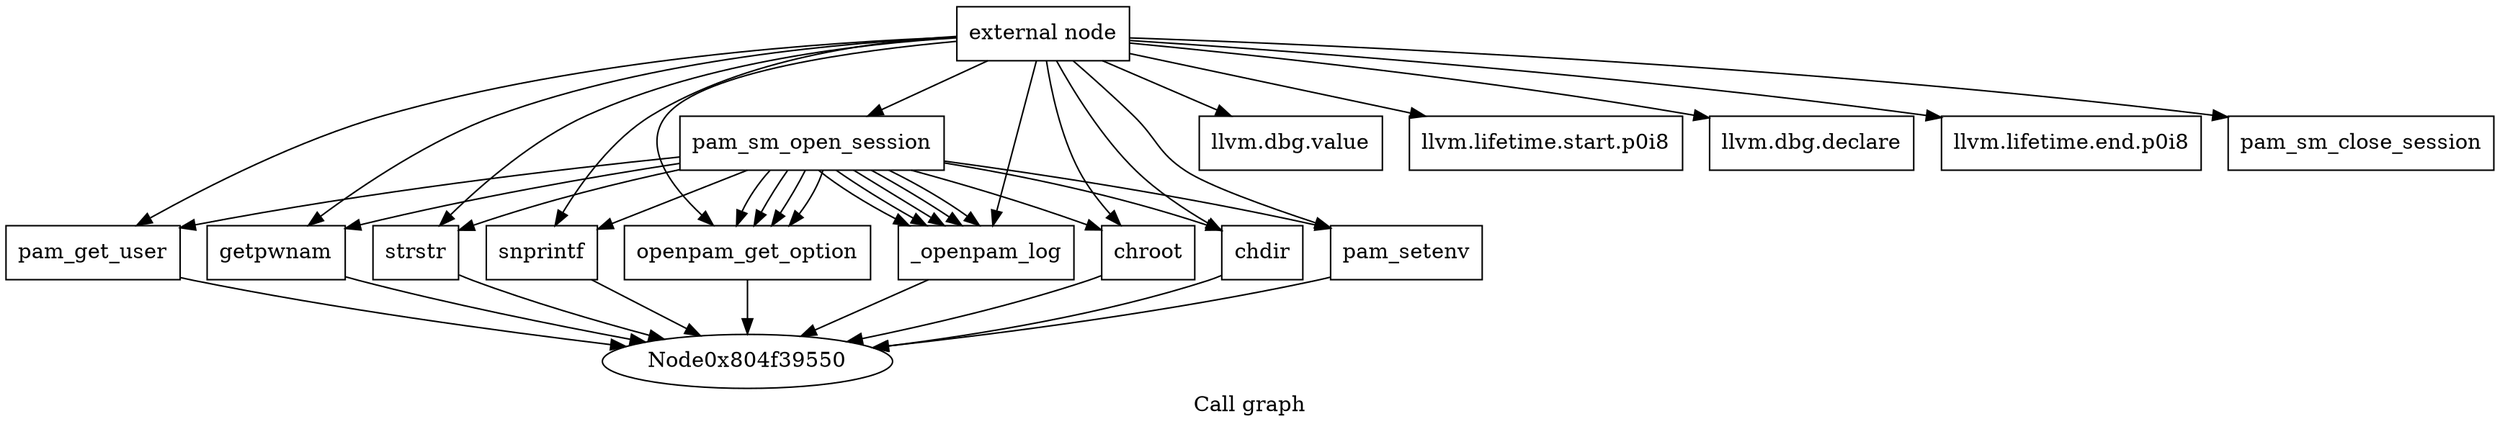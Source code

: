 digraph "Call graph" {
	label="Call graph";

	Node0x804f39520 [shape=record,label="{external node}"];
	Node0x804f39520 -> Node0x804f395b0;
	Node0x804f39520 -> Node0x804f39970;
	Node0x804f39520 -> Node0x804f399d0;
	Node0x804f39520 -> Node0x804f39a30;
	Node0x804f39520 -> Node0x804f39610;
	Node0x804f39520 -> Node0x804f39670;
	Node0x804f39520 -> Node0x804f396d0;
	Node0x804f39520 -> Node0x804f39730;
	Node0x804f39520 -> Node0x804f39790;
	Node0x804f39520 -> Node0x804f397f0;
	Node0x804f39520 -> Node0x804f39850;
	Node0x804f39520 -> Node0x804f398b0;
	Node0x804f39520 -> Node0x804f39910;
	Node0x804f39520 -> Node0x804f39a90;
	Node0x804f39520 -> Node0x804f39af0;
	Node0x804f395b0 [shape=record,label="{pam_sm_open_session}"];
	Node0x804f395b0 -> Node0x804f39610;
	Node0x804f395b0 -> Node0x804f39670;
	Node0x804f395b0 -> Node0x804f396d0;
	Node0x804f395b0 -> Node0x804f39730;
	Node0x804f395b0 -> Node0x804f39790;
	Node0x804f395b0 -> Node0x804f397f0;
	Node0x804f395b0 -> Node0x804f396d0;
	Node0x804f395b0 -> Node0x804f396d0;
	Node0x804f395b0 -> Node0x804f396d0;
	Node0x804f395b0 -> Node0x804f397f0;
	Node0x804f395b0 -> Node0x804f397f0;
	Node0x804f395b0 -> Node0x804f39850;
	Node0x804f395b0 -> Node0x804f397f0;
	Node0x804f395b0 -> Node0x804f398b0;
	Node0x804f395b0 -> Node0x804f397f0;
	Node0x804f395b0 -> Node0x804f39910;
	Node0x804f39970 [shape=record,label="{llvm.dbg.value}"];
	Node0x804f399d0 [shape=record,label="{llvm.lifetime.start.p0i8}"];
	Node0x804f39a30 [shape=record,label="{llvm.dbg.declare}"];
	Node0x804f39610 [shape=record,label="{pam_get_user}"];
	Node0x804f39610 -> Node0x804f39550;
	Node0x804f39670 [shape=record,label="{getpwnam}"];
	Node0x804f39670 -> Node0x804f39550;
	Node0x804f396d0 [shape=record,label="{openpam_get_option}"];
	Node0x804f396d0 -> Node0x804f39550;
	Node0x804f39730 [shape=record,label="{strstr}"];
	Node0x804f39730 -> Node0x804f39550;
	Node0x804f39790 [shape=record,label="{snprintf}"];
	Node0x804f39790 -> Node0x804f39550;
	Node0x804f397f0 [shape=record,label="{_openpam_log}"];
	Node0x804f397f0 -> Node0x804f39550;
	Node0x804f39850 [shape=record,label="{chroot}"];
	Node0x804f39850 -> Node0x804f39550;
	Node0x804f398b0 [shape=record,label="{chdir}"];
	Node0x804f398b0 -> Node0x804f39550;
	Node0x804f39910 [shape=record,label="{pam_setenv}"];
	Node0x804f39910 -> Node0x804f39550;
	Node0x804f39a90 [shape=record,label="{llvm.lifetime.end.p0i8}"];
	Node0x804f39af0 [shape=record,label="{pam_sm_close_session}"];
}
